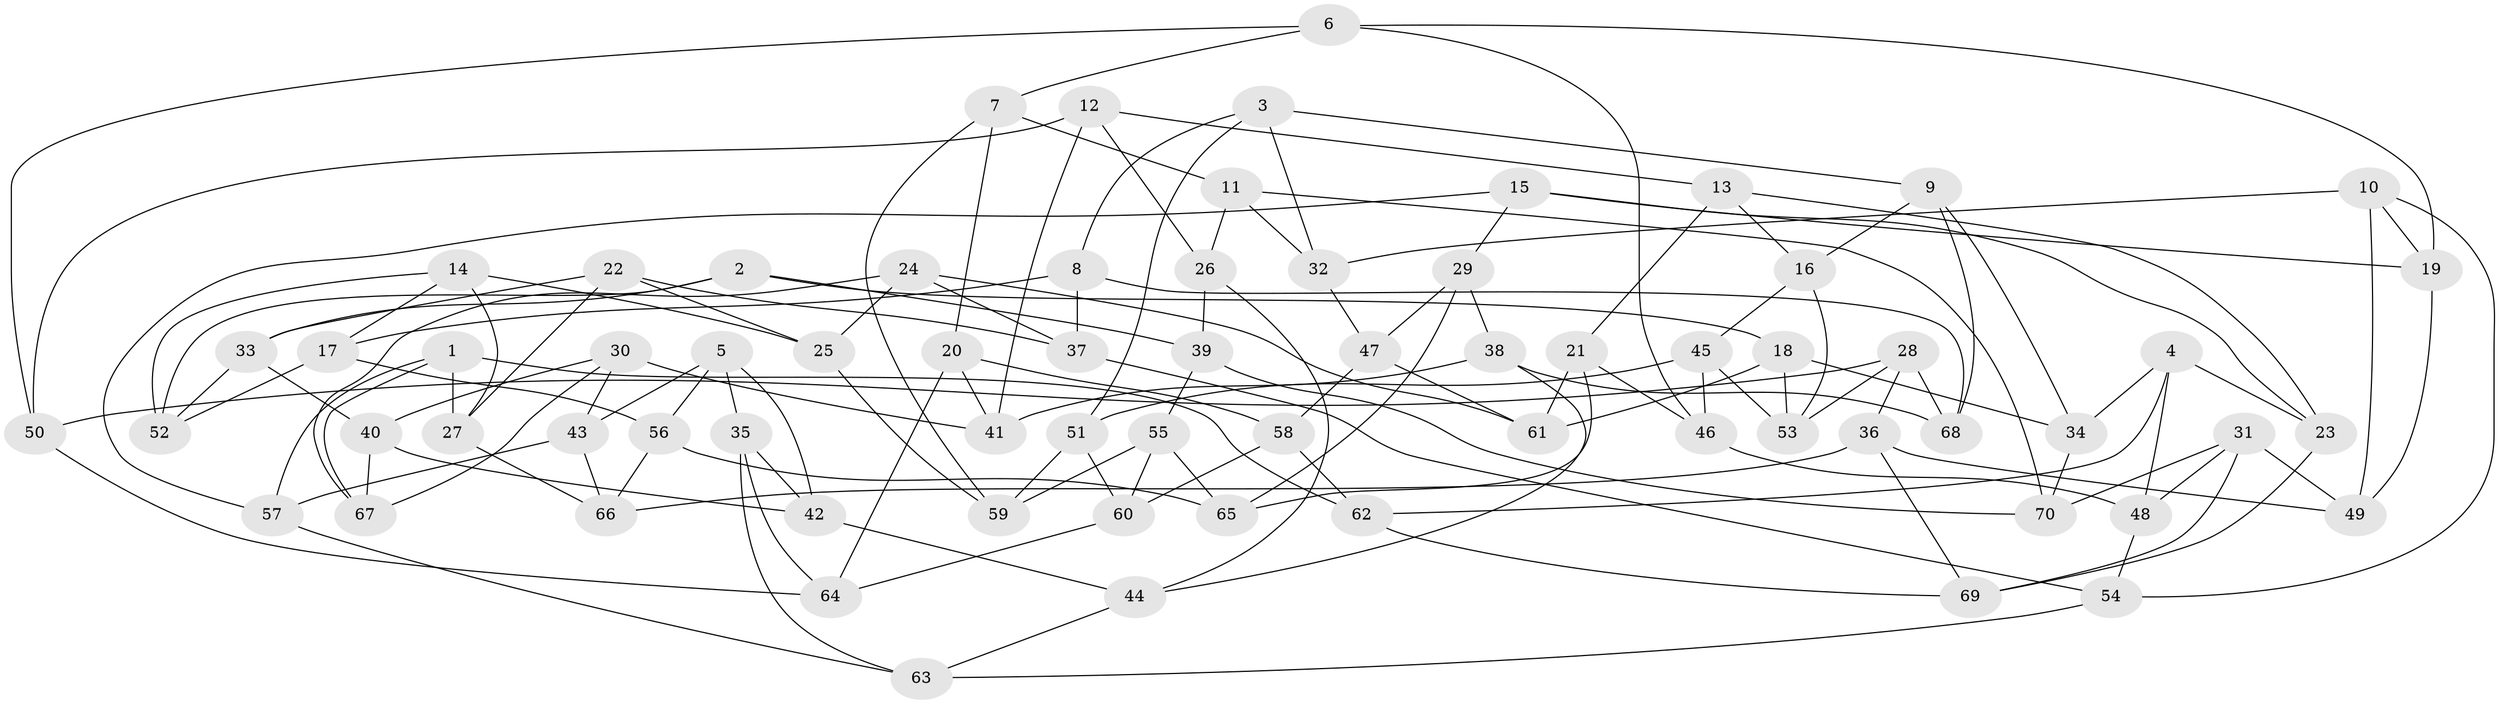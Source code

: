 // Generated by graph-tools (version 1.1) at 2025/56/03/09/25 04:56:29]
// undirected, 70 vertices, 140 edges
graph export_dot {
graph [start="1"]
  node [color=gray90,style=filled];
  1;
  2;
  3;
  4;
  5;
  6;
  7;
  8;
  9;
  10;
  11;
  12;
  13;
  14;
  15;
  16;
  17;
  18;
  19;
  20;
  21;
  22;
  23;
  24;
  25;
  26;
  27;
  28;
  29;
  30;
  31;
  32;
  33;
  34;
  35;
  36;
  37;
  38;
  39;
  40;
  41;
  42;
  43;
  44;
  45;
  46;
  47;
  48;
  49;
  50;
  51;
  52;
  53;
  54;
  55;
  56;
  57;
  58;
  59;
  60;
  61;
  62;
  63;
  64;
  65;
  66;
  67;
  68;
  69;
  70;
  1 -- 62;
  1 -- 57;
  1 -- 27;
  1 -- 67;
  2 -- 33;
  2 -- 39;
  2 -- 18;
  2 -- 52;
  3 -- 32;
  3 -- 51;
  3 -- 9;
  3 -- 8;
  4 -- 34;
  4 -- 62;
  4 -- 23;
  4 -- 48;
  5 -- 43;
  5 -- 35;
  5 -- 42;
  5 -- 56;
  6 -- 46;
  6 -- 7;
  6 -- 50;
  6 -- 19;
  7 -- 20;
  7 -- 11;
  7 -- 59;
  8 -- 37;
  8 -- 68;
  8 -- 17;
  9 -- 16;
  9 -- 68;
  9 -- 34;
  10 -- 54;
  10 -- 19;
  10 -- 32;
  10 -- 49;
  11 -- 32;
  11 -- 26;
  11 -- 70;
  12 -- 50;
  12 -- 26;
  12 -- 41;
  12 -- 13;
  13 -- 21;
  13 -- 23;
  13 -- 16;
  14 -- 17;
  14 -- 25;
  14 -- 52;
  14 -- 27;
  15 -- 23;
  15 -- 57;
  15 -- 19;
  15 -- 29;
  16 -- 53;
  16 -- 45;
  17 -- 52;
  17 -- 56;
  18 -- 61;
  18 -- 53;
  18 -- 34;
  19 -- 49;
  20 -- 41;
  20 -- 64;
  20 -- 58;
  21 -- 46;
  21 -- 65;
  21 -- 61;
  22 -- 37;
  22 -- 25;
  22 -- 33;
  22 -- 27;
  23 -- 69;
  24 -- 37;
  24 -- 67;
  24 -- 61;
  24 -- 25;
  25 -- 59;
  26 -- 44;
  26 -- 39;
  27 -- 66;
  28 -- 53;
  28 -- 36;
  28 -- 68;
  28 -- 50;
  29 -- 47;
  29 -- 38;
  29 -- 65;
  30 -- 67;
  30 -- 43;
  30 -- 40;
  30 -- 41;
  31 -- 70;
  31 -- 48;
  31 -- 49;
  31 -- 69;
  32 -- 47;
  33 -- 40;
  33 -- 52;
  34 -- 70;
  35 -- 64;
  35 -- 42;
  35 -- 63;
  36 -- 69;
  36 -- 49;
  36 -- 66;
  37 -- 54;
  38 -- 44;
  38 -- 68;
  38 -- 41;
  39 -- 55;
  39 -- 70;
  40 -- 67;
  40 -- 42;
  42 -- 44;
  43 -- 57;
  43 -- 66;
  44 -- 63;
  45 -- 53;
  45 -- 46;
  45 -- 51;
  46 -- 48;
  47 -- 58;
  47 -- 61;
  48 -- 54;
  50 -- 64;
  51 -- 60;
  51 -- 59;
  54 -- 63;
  55 -- 59;
  55 -- 65;
  55 -- 60;
  56 -- 65;
  56 -- 66;
  57 -- 63;
  58 -- 62;
  58 -- 60;
  60 -- 64;
  62 -- 69;
}
